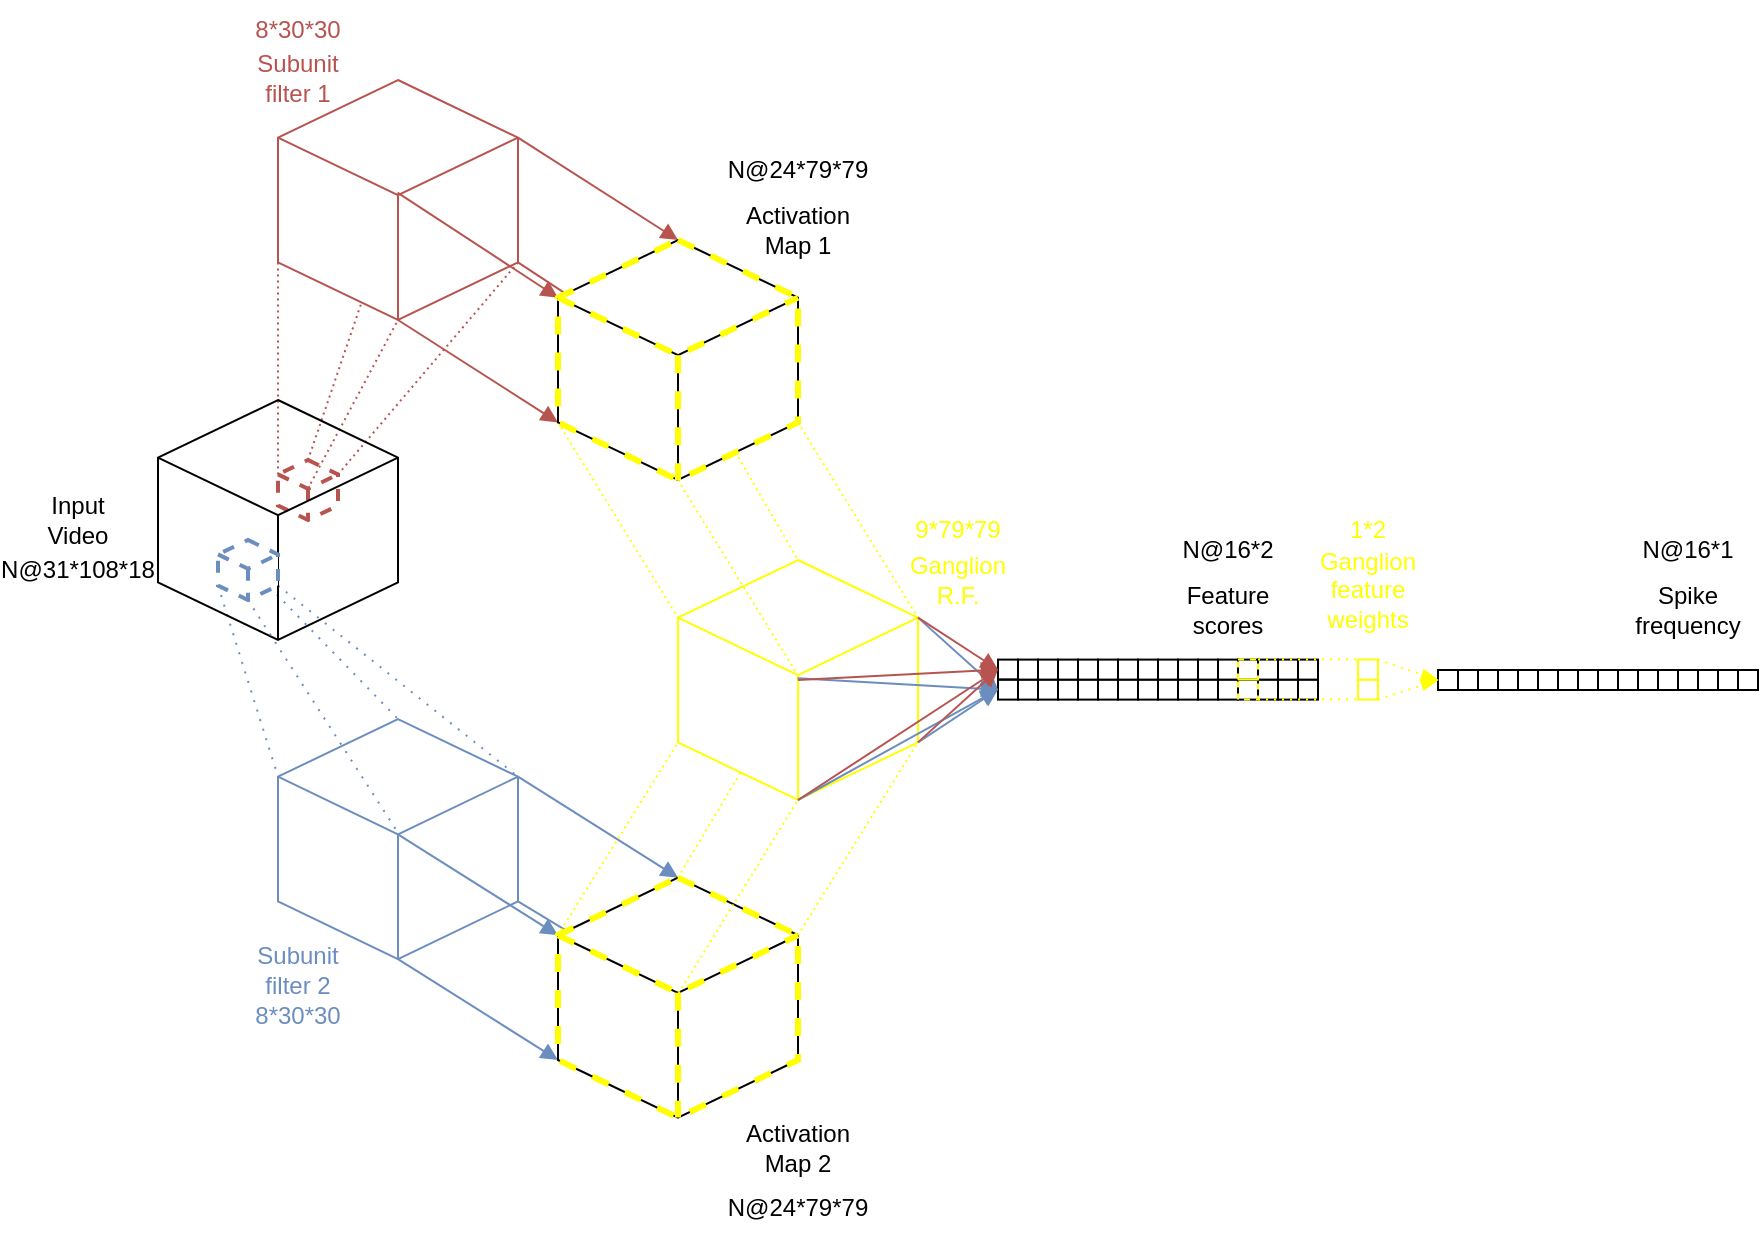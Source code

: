 <mxfile version="21.7.2" type="device">
  <diagram name="Page-1" id="P9_h08XneMgwSpBfJz6g">
    <mxGraphModel dx="1364" dy="749" grid="1" gridSize="10" guides="1" tooltips="1" connect="1" arrows="1" fold="1" page="1" pageScale="2" pageWidth="850" pageHeight="1100" math="0" shadow="0">
      <root>
        <mxCell id="0" />
        <mxCell id="1" parent="0" />
        <mxCell id="sGS4nasx2kBWRTP7ISPX-44" style="rounded=0;orthogonalLoop=1;jettySize=auto;html=1;entryX=0;entryY=0;entryDx=0;entryDy=28.809;entryPerimeter=0;endArrow=none;endFill=0;dashed=1;dashPattern=1 4;fillColor=#dae8fc;strokeColor=#6c8ebf;exitX=0;exitY=0;exitDx=0;exitDy=22.798;exitPerimeter=0;" edge="1" parent="1" source="llZTtqRXWTdCPuyKn7po-6" target="llZTtqRXWTdCPuyKn7po-7">
          <mxGeometry relative="1" as="geometry">
            <mxPoint x="130" y="530" as="sourcePoint" />
          </mxGeometry>
        </mxCell>
        <mxCell id="sGS4nasx2kBWRTP7ISPX-45" style="rounded=0;orthogonalLoop=1;jettySize=auto;html=1;entryX=0;entryY=0;entryDx=120;entryDy=28.809;entryPerimeter=0;exitX=0;exitY=0;exitDx=30.0;exitDy=22.798;exitPerimeter=0;endArrow=none;endFill=0;dashed=1;dashPattern=1 4;fillColor=#dae8fc;strokeColor=#6c8ebf;" edge="1" parent="1" source="llZTtqRXWTdCPuyKn7po-6" target="llZTtqRXWTdCPuyKn7po-7">
          <mxGeometry relative="1" as="geometry">
            <mxPoint x="175" y="450" as="sourcePoint" />
            <mxPoint x="300" y="516" as="targetPoint" />
          </mxGeometry>
        </mxCell>
        <mxCell id="sGS4nasx2kBWRTP7ISPX-46" style="rounded=0;orthogonalLoop=1;jettySize=auto;html=1;entryX=0.5;entryY=0;entryDx=0;entryDy=0;entryPerimeter=0;exitX=0.516;exitY=0.431;exitDx=0;exitDy=0;exitPerimeter=0;endArrow=none;endFill=0;dashed=1;dashPattern=1 4;fillColor=#dae8fc;strokeColor=#6c8ebf;" edge="1" parent="1" source="llZTtqRXWTdCPuyKn7po-6" target="llZTtqRXWTdCPuyKn7po-7">
          <mxGeometry relative="1" as="geometry">
            <mxPoint x="170" y="450" as="sourcePoint" />
            <mxPoint x="250" y="490" as="targetPoint" />
          </mxGeometry>
        </mxCell>
        <mxCell id="sGS4nasx2kBWRTP7ISPX-39" style="rounded=0;orthogonalLoop=1;jettySize=auto;html=1;entryX=0.501;entryY=0.477;entryDx=0;entryDy=0;entryPerimeter=0;exitX=0.5;exitY=0;exitDx=0;exitDy=0;exitPerimeter=0;strokeColor=#b85450;shadow=0;endArrow=none;endFill=0;strokeWidth=1;fillColor=#f8cecc;dashed=1;dashPattern=1 2;" edge="1" parent="1" source="llZTtqRXWTdCPuyKn7po-4" target="llZTtqRXWTdCPuyKn7po-5">
          <mxGeometry relative="1" as="geometry" />
        </mxCell>
        <mxCell id="llZTtqRXWTdCPuyKn7po-4" value="" style="html=1;whiteSpace=wrap;shape=isoCube2;backgroundOutline=1;isoAngle=15;fillColor=none;strokeColor=#b85450;dashed=1;strokeWidth=2;" parent="1" vertex="1">
          <mxGeometry x="180" y="390" width="30" height="30" as="geometry" />
        </mxCell>
        <mxCell id="sGS4nasx2kBWRTP7ISPX-41" style="rounded=0;orthogonalLoop=1;jettySize=auto;html=1;entryX=0;entryY=0;entryDx=120;entryDy=91.191;entryPerimeter=0;exitX=0;exitY=0;exitDx=30;exitDy=7.202;exitPerimeter=0;strokeColor=#b85450;shadow=0;endArrow=none;endFill=0;strokeWidth=1;fillColor=#f8cecc;dashed=1;dashPattern=1 2;" edge="1" parent="1" source="llZTtqRXWTdCPuyKn7po-4" target="llZTtqRXWTdCPuyKn7po-5">
          <mxGeometry relative="1" as="geometry">
            <mxPoint x="270" y="400" as="sourcePoint" />
            <mxPoint x="450" y="327" as="targetPoint" />
          </mxGeometry>
        </mxCell>
        <mxCell id="sGS4nasx2kBWRTP7ISPX-42" style="rounded=0;orthogonalLoop=1;jettySize=auto;html=1;strokeColor=#b85450;shadow=0;endArrow=none;endFill=0;strokeWidth=1;fillColor=#f8cecc;dashed=1;dashPattern=1 2;entryX=0;entryY=0;entryDx=0;entryDy=91.191;entryPerimeter=0;exitX=0;exitY=0;exitDx=0;exitDy=7.202;exitPerimeter=0;" edge="1" parent="1" source="llZTtqRXWTdCPuyKn7po-4" target="llZTtqRXWTdCPuyKn7po-5">
          <mxGeometry relative="1" as="geometry">
            <mxPoint x="255" y="420" as="sourcePoint" />
            <mxPoint x="260" y="270" as="targetPoint" />
          </mxGeometry>
        </mxCell>
        <mxCell id="sGS4nasx2kBWRTP7ISPX-43" style="rounded=0;orthogonalLoop=1;jettySize=auto;html=1;entryX=0.5;entryY=1;entryDx=0;entryDy=0;entryPerimeter=0;strokeColor=#b85450;shadow=0;endArrow=none;endFill=0;exitX=0.497;exitY=0.479;exitDx=0;exitDy=0;exitPerimeter=0;strokeWidth=1;fillColor=#f8cecc;dashed=1;dashPattern=1 2;" edge="1" parent="1" source="llZTtqRXWTdCPuyKn7po-4" target="llZTtqRXWTdCPuyKn7po-5">
          <mxGeometry relative="1" as="geometry">
            <mxPoint x="265" y="410" as="sourcePoint" />
            <mxPoint x="410" y="390" as="targetPoint" />
          </mxGeometry>
        </mxCell>
        <mxCell id="llZTtqRXWTdCPuyKn7po-5" value="" style="html=1;whiteSpace=wrap;shape=isoCube2;backgroundOutline=1;isoAngle=15;fillColor=default;strokeColor=#B85450;" parent="1" vertex="1">
          <mxGeometry x="180" y="200" width="120" height="120" as="geometry" />
        </mxCell>
        <mxCell id="llZTtqRXWTdCPuyKn7po-7" value="" style="html=1;whiteSpace=wrap;shape=isoCube2;backgroundOutline=1;isoAngle=15;fillColor=default;strokeColor=#6C8EBF;" parent="1" vertex="1">
          <mxGeometry x="180" y="519.52" width="120" height="120" as="geometry" />
        </mxCell>
        <mxCell id="sGS4nasx2kBWRTP7ISPX-48" style="rounded=0;orthogonalLoop=1;jettySize=auto;html=1;entryX=0;entryY=0;entryDx=0;entryDy=91.191;entryPerimeter=0;exitX=0.5;exitY=1;exitDx=0;exitDy=0;exitPerimeter=0;strokeColor=#b85450;shadow=0;endArrow=block;endFill=1;strokeWidth=1;fillColor=#f8cecc;" edge="1" parent="1" source="llZTtqRXWTdCPuyKn7po-5" target="llZTtqRXWTdCPuyKn7po-8">
          <mxGeometry relative="1" as="geometry">
            <mxPoint x="280" y="403" as="sourcePoint" />
            <mxPoint x="411" y="321" as="targetPoint" />
          </mxGeometry>
        </mxCell>
        <mxCell id="sGS4nasx2kBWRTP7ISPX-49" style="rounded=0;orthogonalLoop=1;jettySize=auto;html=1;entryX=0.499;entryY=0.53;entryDx=0;entryDy=0;entryPerimeter=0;exitX=0;exitY=0;exitDx=120;exitDy=91.191;exitPerimeter=0;strokeColor=#b85450;shadow=0;endArrow=block;endFill=1;strokeWidth=1;fillColor=#f8cecc;" edge="1" parent="1" source="llZTtqRXWTdCPuyKn7po-5" target="llZTtqRXWTdCPuyKn7po-8">
          <mxGeometry relative="1" as="geometry">
            <mxPoint x="410" y="360" as="sourcePoint" />
            <mxPoint x="480" y="396" as="targetPoint" />
          </mxGeometry>
        </mxCell>
        <mxCell id="sGS4nasx2kBWRTP7ISPX-50" style="rounded=0;orthogonalLoop=1;jettySize=auto;html=1;entryX=0;entryY=0;entryDx=0;entryDy=28.809;entryPerimeter=0;exitX=0.498;exitY=0.469;exitDx=0;exitDy=0;exitPerimeter=0;strokeColor=#b85450;shadow=0;endArrow=block;endFill=1;strokeWidth=1;fillColor=#f8cecc;" edge="1" parent="1" source="llZTtqRXWTdCPuyKn7po-5" target="llZTtqRXWTdCPuyKn7po-8">
          <mxGeometry relative="1" as="geometry">
            <mxPoint x="410" y="360" as="sourcePoint" />
            <mxPoint x="480" y="396" as="targetPoint" />
          </mxGeometry>
        </mxCell>
        <mxCell id="sGS4nasx2kBWRTP7ISPX-51" style="rounded=0;orthogonalLoop=1;jettySize=auto;html=1;entryX=0.5;entryY=0;entryDx=0;entryDy=0;entryPerimeter=0;exitX=0;exitY=0;exitDx=120;exitDy=28.809;exitPerimeter=0;strokeColor=#b85450;shadow=0;endArrow=block;endFill=1;strokeWidth=1;fillColor=#f8cecc;" edge="1" parent="1" source="llZTtqRXWTdCPuyKn7po-5" target="llZTtqRXWTdCPuyKn7po-8">
          <mxGeometry relative="1" as="geometry">
            <mxPoint x="410" y="307" as="sourcePoint" />
            <mxPoint x="480" y="344" as="targetPoint" />
          </mxGeometry>
        </mxCell>
        <mxCell id="sGS4nasx2kBWRTP7ISPX-52" style="rounded=0;orthogonalLoop=1;jettySize=auto;html=1;entryX=0;entryY=0;entryDx=0;entryDy=91.191;entryPerimeter=0;exitX=0.5;exitY=1;exitDx=0;exitDy=0;exitPerimeter=0;strokeColor=#6c8ebf;shadow=0;endArrow=block;endFill=1;strokeWidth=1;fillColor=#dae8fc;" edge="1" parent="1" source="llZTtqRXWTdCPuyKn7po-7" target="llZTtqRXWTdCPuyKn7po-9">
          <mxGeometry relative="1" as="geometry">
            <mxPoint x="400" y="536" as="sourcePoint" />
            <mxPoint x="470" y="572" as="targetPoint" />
          </mxGeometry>
        </mxCell>
        <mxCell id="sGS4nasx2kBWRTP7ISPX-53" style="rounded=0;orthogonalLoop=1;jettySize=auto;html=1;exitX=0;exitY=0;exitDx=120;exitDy=91.191;exitPerimeter=0;strokeColor=#6c8ebf;shadow=0;endArrow=block;endFill=1;strokeWidth=1;fillColor=#dae8fc;entryX=0.513;entryY=0.51;entryDx=0;entryDy=0;entryPerimeter=0;" edge="1" parent="1" source="llZTtqRXWTdCPuyKn7po-7" target="llZTtqRXWTdCPuyKn7po-9">
          <mxGeometry relative="1" as="geometry">
            <mxPoint x="450" y="512" as="sourcePoint" />
            <mxPoint x="520" y="560" as="targetPoint" />
          </mxGeometry>
        </mxCell>
        <mxCell id="sGS4nasx2kBWRTP7ISPX-54" style="rounded=0;orthogonalLoop=1;jettySize=auto;html=1;entryX=0;entryY=0;entryDx=0;entryDy=28.809;entryPerimeter=0;exitX=0.503;exitY=0.483;exitDx=0;exitDy=0;exitPerimeter=0;strokeColor=#6c8ebf;shadow=0;endArrow=block;endFill=1;strokeWidth=1;fillColor=#dae8fc;" edge="1" parent="1" source="llZTtqRXWTdCPuyKn7po-7" target="llZTtqRXWTdCPuyKn7po-9">
          <mxGeometry relative="1" as="geometry">
            <mxPoint x="400" y="483" as="sourcePoint" />
            <mxPoint x="470" y="520" as="targetPoint" />
          </mxGeometry>
        </mxCell>
        <mxCell id="sGS4nasx2kBWRTP7ISPX-55" style="rounded=0;orthogonalLoop=1;jettySize=auto;html=1;entryX=0.5;entryY=0;entryDx=0;entryDy=0;entryPerimeter=0;exitX=0;exitY=0;exitDx=120;exitDy=28.809;exitPerimeter=0;strokeColor=#6c8ebf;shadow=0;endArrow=block;endFill=1;strokeWidth=1;fillColor=#dae8fc;" edge="1" parent="1" source="llZTtqRXWTdCPuyKn7po-7" target="llZTtqRXWTdCPuyKn7po-9">
          <mxGeometry relative="1" as="geometry">
            <mxPoint x="450" y="460" as="sourcePoint" />
            <mxPoint x="520" y="496" as="targetPoint" />
          </mxGeometry>
        </mxCell>
        <mxCell id="llZTtqRXWTdCPuyKn7po-9" value="" style="html=1;whiteSpace=wrap;shape=isoCube2;backgroundOutline=1;isoAngle=15;fillColor=default;" parent="1" vertex="1">
          <mxGeometry x="320" y="598.81" width="120" height="120" as="geometry" />
        </mxCell>
        <mxCell id="sGS4nasx2kBWRTP7ISPX-57" value="" style="html=1;whiteSpace=wrap;shape=isoCube2;backgroundOutline=1;isoAngle=15;fillColor=none;strokeColor=#FFFF00;dashed=1;strokeWidth=3;" vertex="1" parent="1">
          <mxGeometry x="320" y="598.81" width="120" height="120" as="geometry" />
        </mxCell>
        <mxCell id="sGS4nasx2kBWRTP7ISPX-58" style="rounded=0;orthogonalLoop=1;jettySize=auto;html=1;entryX=0.5;entryY=0.483;entryDx=0;entryDy=0;entryPerimeter=0;exitX=0.5;exitY=0;exitDx=0;exitDy=0;exitPerimeter=0;strokeColor=#FFFF00;shadow=0;endArrow=none;endFill=0;strokeWidth=1;fillColor=#fff2cc;dashed=1;dashPattern=1 2;" edge="1" parent="1" source="sGS4nasx2kBWRTP7ISPX-57" target="llZTtqRXWTdCPuyKn7po-10">
          <mxGeometry relative="1" as="geometry">
            <mxPoint x="610" y="586" as="sourcePoint" />
            <mxPoint x="680" y="632" as="targetPoint" />
          </mxGeometry>
        </mxCell>
        <mxCell id="sGS4nasx2kBWRTP7ISPX-59" style="rounded=0;orthogonalLoop=1;jettySize=auto;html=1;exitX=0;exitY=0;exitDx=120;exitDy=28.809;exitPerimeter=0;strokeColor=#FFFF00;shadow=0;endArrow=none;endFill=0;strokeWidth=1;fillColor=#fff2cc;dashed=1;dashPattern=1 2;entryX=1.006;entryY=0.749;entryDx=0;entryDy=0;entryPerimeter=0;" edge="1" parent="1" source="sGS4nasx2kBWRTP7ISPX-57" target="llZTtqRXWTdCPuyKn7po-10">
          <mxGeometry relative="1" as="geometry">
            <mxPoint x="660" y="562" as="sourcePoint" />
            <mxPoint x="730" y="606" as="targetPoint" />
          </mxGeometry>
        </mxCell>
        <mxCell id="sGS4nasx2kBWRTP7ISPX-60" style="rounded=0;orthogonalLoop=1;jettySize=auto;html=1;entryX=0.5;entryY=1;entryDx=0;entryDy=0;entryPerimeter=0;exitX=0.503;exitY=0.481;exitDx=0;exitDy=0;exitPerimeter=0;strokeColor=#FFFF00;shadow=0;endArrow=none;endFill=0;strokeWidth=1;fillColor=#fff2cc;dashed=1;dashPattern=1 2;" edge="1" parent="1" source="sGS4nasx2kBWRTP7ISPX-57" target="llZTtqRXWTdCPuyKn7po-10">
          <mxGeometry relative="1" as="geometry">
            <mxPoint x="610" y="534" as="sourcePoint" />
            <mxPoint x="680" y="580" as="targetPoint" />
          </mxGeometry>
        </mxCell>
        <mxCell id="sGS4nasx2kBWRTP7ISPX-61" style="rounded=0;orthogonalLoop=1;jettySize=auto;html=1;entryX=0;entryY=0;entryDx=0;entryDy=91.191;entryPerimeter=0;exitX=0;exitY=0;exitDx=0;exitDy=28.809;exitPerimeter=0;strokeColor=#FFFF00;shadow=0;endArrow=none;endFill=0;strokeWidth=1;fillColor=#fff2cc;dashed=1;dashPattern=1 2;" edge="1" parent="1" source="sGS4nasx2kBWRTP7ISPX-57" target="llZTtqRXWTdCPuyKn7po-10">
          <mxGeometry relative="1" as="geometry">
            <mxPoint x="570" y="548.33" as="sourcePoint" />
            <mxPoint x="380" y="570.001" as="targetPoint" />
          </mxGeometry>
        </mxCell>
        <mxCell id="sGS4nasx2kBWRTP7ISPX-63" style="rounded=0;orthogonalLoop=1;jettySize=auto;html=1;exitX=0;exitY=0;exitDx=0;exitDy=91.191;exitPerimeter=0;strokeColor=#FFFF00;shadow=0;endArrow=none;endFill=0;strokeWidth=1;fillColor=#fff2cc;dashed=1;dashPattern=1 2;entryX=0;entryY=0;entryDx=0;entryDy=28.809;entryPerimeter=0;" edge="1" parent="1" source="sGS4nasx2kBWRTP7ISPX-56" target="llZTtqRXWTdCPuyKn7po-10">
          <mxGeometry relative="1" as="geometry">
            <mxPoint x="530" y="574" as="sourcePoint" />
            <mxPoint x="650" y="530" as="targetPoint" />
          </mxGeometry>
        </mxCell>
        <mxCell id="sGS4nasx2kBWRTP7ISPX-69" style="rounded=0;orthogonalLoop=1;jettySize=auto;html=1;exitX=0.5;exitY=0.473;exitDx=0;exitDy=0;exitPerimeter=0;strokeColor=#FFFF00;shadow=0;endArrow=none;endFill=0;strokeWidth=1;fillColor=#fff2cc;dashed=1;dashPattern=1 2;entryX=0.5;entryY=0;entryDx=0;entryDy=0;entryPerimeter=0;" edge="1" parent="1" source="sGS4nasx2kBWRTP7ISPX-56" target="llZTtqRXWTdCPuyKn7po-10">
          <mxGeometry relative="1" as="geometry">
            <mxPoint x="390" y="318" as="sourcePoint" />
            <mxPoint x="440" y="400" as="targetPoint" />
          </mxGeometry>
        </mxCell>
        <mxCell id="sGS4nasx2kBWRTP7ISPX-70" style="rounded=0;orthogonalLoop=1;jettySize=auto;html=1;exitX=0;exitY=0;exitDx=120;exitDy=91.191;exitPerimeter=0;strokeColor=#FFFF00;shadow=0;endArrow=none;endFill=0;strokeWidth=1;fillColor=#fff2cc;dashed=1;dashPattern=1 2;entryX=0;entryY=0;entryDx=120.0;entryDy=28.809;entryPerimeter=0;" edge="1" parent="1" source="sGS4nasx2kBWRTP7ISPX-56" target="llZTtqRXWTdCPuyKn7po-10">
          <mxGeometry relative="1" as="geometry">
            <mxPoint x="520" y="334" as="sourcePoint" />
            <mxPoint x="650" y="530" as="targetPoint" />
            <Array as="points" />
          </mxGeometry>
        </mxCell>
        <mxCell id="sGS4nasx2kBWRTP7ISPX-79" value="" style="whiteSpace=wrap;html=1;aspect=fixed;fillColor=none;" vertex="1" parent="1">
          <mxGeometry x="540" y="499.8" width="10" height="10" as="geometry" />
        </mxCell>
        <mxCell id="sGS4nasx2kBWRTP7ISPX-80" value="" style="whiteSpace=wrap;html=1;aspect=fixed;" vertex="1" parent="1">
          <mxGeometry x="550" y="499.8" width="10" height="10" as="geometry" />
        </mxCell>
        <mxCell id="sGS4nasx2kBWRTP7ISPX-81" value="" style="whiteSpace=wrap;html=1;aspect=fixed;" vertex="1" parent="1">
          <mxGeometry x="560" y="499.8" width="10" height="10" as="geometry" />
        </mxCell>
        <mxCell id="sGS4nasx2kBWRTP7ISPX-82" value="" style="whiteSpace=wrap;html=1;aspect=fixed;" vertex="1" parent="1">
          <mxGeometry x="570" y="499.8" width="10" height="10" as="geometry" />
        </mxCell>
        <mxCell id="sGS4nasx2kBWRTP7ISPX-83" value="" style="whiteSpace=wrap;html=1;aspect=fixed;" vertex="1" parent="1">
          <mxGeometry x="580" y="499.8" width="10" height="10" as="geometry" />
        </mxCell>
        <mxCell id="sGS4nasx2kBWRTP7ISPX-84" value="" style="whiteSpace=wrap;html=1;aspect=fixed;" vertex="1" parent="1">
          <mxGeometry x="590" y="499.8" width="10" height="10" as="geometry" />
        </mxCell>
        <mxCell id="sGS4nasx2kBWRTP7ISPX-85" value="" style="whiteSpace=wrap;html=1;aspect=fixed;" vertex="1" parent="1">
          <mxGeometry x="600" y="499.8" width="10" height="10" as="geometry" />
        </mxCell>
        <mxCell id="sGS4nasx2kBWRTP7ISPX-86" value="" style="whiteSpace=wrap;html=1;aspect=fixed;" vertex="1" parent="1">
          <mxGeometry x="610" y="499.8" width="10" height="10" as="geometry" />
        </mxCell>
        <mxCell id="sGS4nasx2kBWRTP7ISPX-87" value="" style="whiteSpace=wrap;html=1;aspect=fixed;" vertex="1" parent="1">
          <mxGeometry x="620" y="499.8" width="10" height="10" as="geometry" />
        </mxCell>
        <mxCell id="sGS4nasx2kBWRTP7ISPX-88" value="" style="whiteSpace=wrap;html=1;aspect=fixed;" vertex="1" parent="1">
          <mxGeometry x="630" y="499.8" width="10" height="10" as="geometry" />
        </mxCell>
        <mxCell id="sGS4nasx2kBWRTP7ISPX-89" value="" style="whiteSpace=wrap;html=1;aspect=fixed;" vertex="1" parent="1">
          <mxGeometry x="640" y="499.8" width="10" height="10" as="geometry" />
        </mxCell>
        <mxCell id="sGS4nasx2kBWRTP7ISPX-90" value="" style="whiteSpace=wrap;html=1;aspect=fixed;" vertex="1" parent="1">
          <mxGeometry x="650" y="499.8" width="10" height="10" as="geometry" />
        </mxCell>
        <mxCell id="sGS4nasx2kBWRTP7ISPX-91" value="" style="whiteSpace=wrap;html=1;aspect=fixed;" vertex="1" parent="1">
          <mxGeometry x="660" y="499.8" width="10" height="10" as="geometry" />
        </mxCell>
        <mxCell id="sGS4nasx2kBWRTP7ISPX-92" value="" style="whiteSpace=wrap;html=1;aspect=fixed;" vertex="1" parent="1">
          <mxGeometry x="670" y="499.8" width="10" height="10" as="geometry" />
        </mxCell>
        <mxCell id="sGS4nasx2kBWRTP7ISPX-93" value="" style="whiteSpace=wrap;html=1;aspect=fixed;" vertex="1" parent="1">
          <mxGeometry x="680" y="499.8" width="10" height="10" as="geometry" />
        </mxCell>
        <mxCell id="sGS4nasx2kBWRTP7ISPX-94" value="" style="whiteSpace=wrap;html=1;aspect=fixed;" vertex="1" parent="1">
          <mxGeometry x="690" y="499.8" width="10" height="10" as="geometry" />
        </mxCell>
        <mxCell id="sGS4nasx2kBWRTP7ISPX-95" value="" style="whiteSpace=wrap;html=1;aspect=fixed;fillColor=none;" vertex="1" parent="1">
          <mxGeometry x="540" y="489.8" width="10" height="10" as="geometry" />
        </mxCell>
        <mxCell id="sGS4nasx2kBWRTP7ISPX-96" value="" style="whiteSpace=wrap;html=1;aspect=fixed;" vertex="1" parent="1">
          <mxGeometry x="550" y="489.8" width="10" height="10" as="geometry" />
        </mxCell>
        <mxCell id="sGS4nasx2kBWRTP7ISPX-97" value="" style="whiteSpace=wrap;html=1;aspect=fixed;" vertex="1" parent="1">
          <mxGeometry x="560" y="489.8" width="10" height="10" as="geometry" />
        </mxCell>
        <mxCell id="sGS4nasx2kBWRTP7ISPX-98" value="" style="whiteSpace=wrap;html=1;aspect=fixed;" vertex="1" parent="1">
          <mxGeometry x="570" y="489.8" width="10" height="10" as="geometry" />
        </mxCell>
        <mxCell id="sGS4nasx2kBWRTP7ISPX-99" value="" style="whiteSpace=wrap;html=1;aspect=fixed;" vertex="1" parent="1">
          <mxGeometry x="580" y="489.8" width="10" height="10" as="geometry" />
        </mxCell>
        <mxCell id="sGS4nasx2kBWRTP7ISPX-100" value="" style="whiteSpace=wrap;html=1;aspect=fixed;" vertex="1" parent="1">
          <mxGeometry x="590" y="489.8" width="10" height="10" as="geometry" />
        </mxCell>
        <mxCell id="sGS4nasx2kBWRTP7ISPX-101" value="" style="whiteSpace=wrap;html=1;aspect=fixed;" vertex="1" parent="1">
          <mxGeometry x="600" y="489.8" width="10" height="10" as="geometry" />
        </mxCell>
        <mxCell id="sGS4nasx2kBWRTP7ISPX-102" value="" style="whiteSpace=wrap;html=1;aspect=fixed;" vertex="1" parent="1">
          <mxGeometry x="610" y="489.8" width="10" height="10" as="geometry" />
        </mxCell>
        <mxCell id="sGS4nasx2kBWRTP7ISPX-103" value="" style="whiteSpace=wrap;html=1;aspect=fixed;" vertex="1" parent="1">
          <mxGeometry x="620" y="489.8" width="10" height="10" as="geometry" />
        </mxCell>
        <mxCell id="sGS4nasx2kBWRTP7ISPX-104" value="" style="whiteSpace=wrap;html=1;aspect=fixed;" vertex="1" parent="1">
          <mxGeometry x="630" y="489.8" width="10" height="10" as="geometry" />
        </mxCell>
        <mxCell id="sGS4nasx2kBWRTP7ISPX-105" value="" style="whiteSpace=wrap;html=1;aspect=fixed;" vertex="1" parent="1">
          <mxGeometry x="640" y="489.8" width="10" height="10" as="geometry" />
        </mxCell>
        <mxCell id="sGS4nasx2kBWRTP7ISPX-106" value="" style="whiteSpace=wrap;html=1;aspect=fixed;" vertex="1" parent="1">
          <mxGeometry x="650" y="489.8" width="10" height="10" as="geometry" />
        </mxCell>
        <mxCell id="sGS4nasx2kBWRTP7ISPX-107" value="" style="whiteSpace=wrap;html=1;aspect=fixed;" vertex="1" parent="1">
          <mxGeometry x="660" y="489.8" width="10" height="10" as="geometry" />
        </mxCell>
        <mxCell id="sGS4nasx2kBWRTP7ISPX-108" value="" style="whiteSpace=wrap;html=1;aspect=fixed;" vertex="1" parent="1">
          <mxGeometry x="670" y="489.8" width="10" height="10" as="geometry" />
        </mxCell>
        <mxCell id="sGS4nasx2kBWRTP7ISPX-109" value="" style="whiteSpace=wrap;html=1;aspect=fixed;" vertex="1" parent="1">
          <mxGeometry x="680" y="489.8" width="10" height="10" as="geometry" />
        </mxCell>
        <mxCell id="sGS4nasx2kBWRTP7ISPX-110" value="" style="whiteSpace=wrap;html=1;aspect=fixed;" vertex="1" parent="1">
          <mxGeometry x="690" y="489.8" width="10" height="10" as="geometry" />
        </mxCell>
        <mxCell id="sGS4nasx2kBWRTP7ISPX-136" style="edgeStyle=orthogonalEdgeStyle;rounded=0;orthogonalLoop=1;jettySize=auto;html=1;exitX=0.5;exitY=0;exitDx=0;exitDy=0;entryX=0.5;entryY=1;entryDx=0;entryDy=0;" edge="1" parent="1" source="sGS4nasx2kBWRTP7ISPX-111" target="sGS4nasx2kBWRTP7ISPX-112">
          <mxGeometry relative="1" as="geometry" />
        </mxCell>
        <mxCell id="sGS4nasx2kBWRTP7ISPX-111" value="" style="whiteSpace=wrap;html=1;aspect=fixed;fillColor=#FFFFFF;strokeColor=#FFFF00;" vertex="1" parent="1">
          <mxGeometry x="720" y="499.8" width="10" height="10" as="geometry" />
        </mxCell>
        <mxCell id="sGS4nasx2kBWRTP7ISPX-112" value="" style="whiteSpace=wrap;html=1;aspect=fixed;fillColor=#FFFFFF;strokeColor=#FFFF00;" vertex="1" parent="1">
          <mxGeometry x="720" y="489.8" width="10" height="10" as="geometry" />
        </mxCell>
        <mxCell id="sGS4nasx2kBWRTP7ISPX-113" value="" style="whiteSpace=wrap;html=1;aspect=fixed;fillColor=none;strokeColor=#FFFF00;dashed=1;" vertex="1" parent="1">
          <mxGeometry x="660" y="499.8" width="10" height="10" as="geometry" />
        </mxCell>
        <mxCell id="sGS4nasx2kBWRTP7ISPX-114" value="" style="whiteSpace=wrap;html=1;aspect=fixed;fillColor=none;strokeColor=#FFFF00;dashed=1;" vertex="1" parent="1">
          <mxGeometry x="660" y="489.8" width="10" height="10" as="geometry" />
        </mxCell>
        <mxCell id="sGS4nasx2kBWRTP7ISPX-115" value="" style="endArrow=none;dashed=1;html=1;dashPattern=1 3;strokeWidth=1;rounded=0;exitX=1;exitY=1;exitDx=0;exitDy=0;entryX=0;entryY=1;entryDx=0;entryDy=0;fillColor=#fff2cc;strokeColor=#FFFF00;" edge="1" parent="1" source="sGS4nasx2kBWRTP7ISPX-113" target="sGS4nasx2kBWRTP7ISPX-111">
          <mxGeometry width="50" height="50" relative="1" as="geometry">
            <mxPoint x="620" y="539.8" as="sourcePoint" />
            <mxPoint x="670" y="489.8" as="targetPoint" />
          </mxGeometry>
        </mxCell>
        <mxCell id="sGS4nasx2kBWRTP7ISPX-116" value="" style="endArrow=none;dashed=1;html=1;dashPattern=1 3;strokeWidth=1;rounded=0;exitX=0;exitY=0;exitDx=0;exitDy=0;entryX=0;entryY=0;entryDx=0;entryDy=0;fillColor=#fff2cc;strokeColor=#FFFF00;" edge="1" parent="1" source="sGS4nasx2kBWRTP7ISPX-108" target="sGS4nasx2kBWRTP7ISPX-112">
          <mxGeometry width="50" height="50" relative="1" as="geometry">
            <mxPoint x="680" y="519.8" as="sourcePoint" />
            <mxPoint x="750" y="519.8" as="targetPoint" />
          </mxGeometry>
        </mxCell>
        <mxCell id="sGS4nasx2kBWRTP7ISPX-117" value="" style="whiteSpace=wrap;html=1;aspect=fixed;" vertex="1" parent="1">
          <mxGeometry x="760" y="495" width="10" height="10" as="geometry" />
        </mxCell>
        <mxCell id="sGS4nasx2kBWRTP7ISPX-118" value="" style="whiteSpace=wrap;html=1;aspect=fixed;" vertex="1" parent="1">
          <mxGeometry x="770" y="495" width="10" height="10" as="geometry" />
        </mxCell>
        <mxCell id="sGS4nasx2kBWRTP7ISPX-119" value="" style="whiteSpace=wrap;html=1;aspect=fixed;" vertex="1" parent="1">
          <mxGeometry x="780" y="495" width="10" height="10" as="geometry" />
        </mxCell>
        <mxCell id="sGS4nasx2kBWRTP7ISPX-120" value="" style="whiteSpace=wrap;html=1;aspect=fixed;" vertex="1" parent="1">
          <mxGeometry x="790" y="495" width="10" height="10" as="geometry" />
        </mxCell>
        <mxCell id="sGS4nasx2kBWRTP7ISPX-121" value="" style="whiteSpace=wrap;html=1;aspect=fixed;" vertex="1" parent="1">
          <mxGeometry x="800" y="495" width="10" height="10" as="geometry" />
        </mxCell>
        <mxCell id="sGS4nasx2kBWRTP7ISPX-122" value="" style="whiteSpace=wrap;html=1;aspect=fixed;" vertex="1" parent="1">
          <mxGeometry x="810" y="495" width="10" height="10" as="geometry" />
        </mxCell>
        <mxCell id="sGS4nasx2kBWRTP7ISPX-123" value="" style="whiteSpace=wrap;html=1;aspect=fixed;" vertex="1" parent="1">
          <mxGeometry x="820" y="495" width="10" height="10" as="geometry" />
        </mxCell>
        <mxCell id="sGS4nasx2kBWRTP7ISPX-124" value="" style="whiteSpace=wrap;html=1;aspect=fixed;" vertex="1" parent="1">
          <mxGeometry x="830" y="495" width="10" height="10" as="geometry" />
        </mxCell>
        <mxCell id="sGS4nasx2kBWRTP7ISPX-125" value="" style="whiteSpace=wrap;html=1;aspect=fixed;" vertex="1" parent="1">
          <mxGeometry x="840" y="495" width="10" height="10" as="geometry" />
        </mxCell>
        <mxCell id="sGS4nasx2kBWRTP7ISPX-126" value="" style="whiteSpace=wrap;html=1;aspect=fixed;" vertex="1" parent="1">
          <mxGeometry x="850" y="495" width="10" height="10" as="geometry" />
        </mxCell>
        <mxCell id="sGS4nasx2kBWRTP7ISPX-127" value="" style="whiteSpace=wrap;html=1;aspect=fixed;" vertex="1" parent="1">
          <mxGeometry x="860" y="495" width="10" height="10" as="geometry" />
        </mxCell>
        <mxCell id="sGS4nasx2kBWRTP7ISPX-128" value="" style="whiteSpace=wrap;html=1;aspect=fixed;" vertex="1" parent="1">
          <mxGeometry x="870" y="495" width="10" height="10" as="geometry" />
        </mxCell>
        <mxCell id="sGS4nasx2kBWRTP7ISPX-129" value="" style="whiteSpace=wrap;html=1;aspect=fixed;" vertex="1" parent="1">
          <mxGeometry x="880" y="495" width="10" height="10" as="geometry" />
        </mxCell>
        <mxCell id="sGS4nasx2kBWRTP7ISPX-130" value="" style="whiteSpace=wrap;html=1;aspect=fixed;" vertex="1" parent="1">
          <mxGeometry x="890" y="495" width="10" height="10" as="geometry" />
        </mxCell>
        <mxCell id="sGS4nasx2kBWRTP7ISPX-131" value="" style="whiteSpace=wrap;html=1;aspect=fixed;" vertex="1" parent="1">
          <mxGeometry x="900" y="495" width="10" height="10" as="geometry" />
        </mxCell>
        <mxCell id="sGS4nasx2kBWRTP7ISPX-132" value="" style="whiteSpace=wrap;html=1;aspect=fixed;" vertex="1" parent="1">
          <mxGeometry x="910" y="495" width="10" height="10" as="geometry" />
        </mxCell>
        <mxCell id="sGS4nasx2kBWRTP7ISPX-134" value="" style="endArrow=blockThin;dashed=1;html=1;dashPattern=1 3;strokeWidth=1;rounded=0;exitX=1;exitY=0;exitDx=0;exitDy=0;entryX=0;entryY=0.5;entryDx=0;entryDy=0;fillColor=#fff2cc;strokeColor=#FFFF00;endFill=1;" edge="1" parent="1" source="sGS4nasx2kBWRTP7ISPX-112" target="sGS4nasx2kBWRTP7ISPX-117">
          <mxGeometry width="50" height="50" relative="1" as="geometry">
            <mxPoint x="670" y="499.8" as="sourcePoint" />
            <mxPoint x="740" y="499.8" as="targetPoint" />
          </mxGeometry>
        </mxCell>
        <mxCell id="sGS4nasx2kBWRTP7ISPX-135" value="" style="endArrow=blockThin;dashed=1;html=1;dashPattern=1 3;strokeWidth=1;rounded=0;exitX=1;exitY=1;exitDx=0;exitDy=0;entryX=0;entryY=0.5;entryDx=0;entryDy=0;fillColor=#fff2cc;strokeColor=#FFFF00;endFill=1;" edge="1" parent="1" source="sGS4nasx2kBWRTP7ISPX-111" target="sGS4nasx2kBWRTP7ISPX-117">
          <mxGeometry width="50" height="50" relative="1" as="geometry">
            <mxPoint x="750" y="499.8" as="sourcePoint" />
            <mxPoint x="780" y="514.8" as="targetPoint" />
          </mxGeometry>
        </mxCell>
        <mxCell id="llZTtqRXWTdCPuyKn7po-8" value="" style="html=1;whiteSpace=wrap;shape=isoCube2;backgroundOutline=1;isoAngle=15;fillColor=default;" parent="1" vertex="1">
          <mxGeometry x="320" y="280" width="120" height="120" as="geometry" />
        </mxCell>
        <mxCell id="sGS4nasx2kBWRTP7ISPX-56" value="" style="html=1;whiteSpace=wrap;shape=isoCube2;backgroundOutline=1;isoAngle=15;fillColor=none;strokeColor=#FFFF00;strokeWidth=3;dashed=1;" vertex="1" parent="1">
          <mxGeometry x="320" y="280" width="120" height="120" as="geometry" />
        </mxCell>
        <mxCell id="llZTtqRXWTdCPuyKn7po-3" value="" style="html=1;whiteSpace=wrap;shape=isoCube2;backgroundOutline=1;isoAngle=15;fillColor=none;" parent="1" vertex="1">
          <mxGeometry x="120" y="360" width="120" height="120" as="geometry" />
        </mxCell>
        <mxCell id="llZTtqRXWTdCPuyKn7po-10" value="" style="html=1;whiteSpace=wrap;shape=isoCube2;backgroundOutline=1;isoAngle=15;fillColor=#FFFFFF;strokeColor=#FFFF00;" parent="1" vertex="1">
          <mxGeometry x="380" y="440" width="120" height="120" as="geometry" />
        </mxCell>
        <mxCell id="sGS4nasx2kBWRTP7ISPX-68" style="rounded=0;orthogonalLoop=1;jettySize=auto;html=1;exitX=0.5;exitY=1;exitDx=0;exitDy=0;exitPerimeter=0;strokeColor=#FFFF00;shadow=0;endArrow=none;endFill=0;strokeWidth=1;fillColor=#fff2cc;dashed=1;dashPattern=1 2;entryX=0.496;entryY=0.475;entryDx=0;entryDy=0;entryPerimeter=0;" edge="1" parent="1" source="sGS4nasx2kBWRTP7ISPX-56" target="llZTtqRXWTdCPuyKn7po-10">
          <mxGeometry relative="1" as="geometry">
            <mxPoint x="470" y="410" as="sourcePoint" />
            <mxPoint x="600" y="606" as="targetPoint" />
            <Array as="points" />
          </mxGeometry>
        </mxCell>
        <mxCell id="sGS4nasx2kBWRTP7ISPX-47" style="rounded=0;orthogonalLoop=1;jettySize=auto;html=1;entryX=0.503;entryY=0.478;entryDx=0;entryDy=0;entryPerimeter=0;exitX=0.5;exitY=1;exitDx=0;exitDy=0;exitPerimeter=0;endArrow=none;endFill=0;dashed=1;dashPattern=1 4;fillColor=#dae8fc;strokeColor=#6c8ebf;" edge="1" parent="1" source="llZTtqRXWTdCPuyKn7po-6" target="llZTtqRXWTdCPuyKn7po-7">
          <mxGeometry relative="1" as="geometry">
            <mxPoint x="190" y="427" as="sourcePoint" />
            <mxPoint x="350" y="440" as="targetPoint" />
          </mxGeometry>
        </mxCell>
        <mxCell id="llZTtqRXWTdCPuyKn7po-6" value="" style="html=1;whiteSpace=wrap;shape=isoCube2;backgroundOutline=1;isoAngle=15;fillColor=default;strokeColor=#6c8ebf;dashed=1;strokeWidth=2;" parent="1" vertex="1">
          <mxGeometry x="150" y="430" width="30" height="30" as="geometry" />
        </mxCell>
        <mxCell id="sGS4nasx2kBWRTP7ISPX-71" style="rounded=0;orthogonalLoop=1;jettySize=auto;html=1;entryX=0;entryY=0.5;entryDx=0;entryDy=0;exitX=0.5;exitY=1;exitDx=0;exitDy=0;exitPerimeter=0;strokeColor=#6c8ebf;shadow=0;endArrow=block;endFill=1;strokeWidth=1;fillColor=#dae8fc;" edge="1" parent="1" source="llZTtqRXWTdCPuyKn7po-10" target="sGS4nasx2kBWRTP7ISPX-79">
          <mxGeometry relative="1" as="geometry">
            <mxPoint x="640" y="530" as="sourcePoint" />
            <mxPoint x="780.0" y="525" as="targetPoint" />
          </mxGeometry>
        </mxCell>
        <mxCell id="sGS4nasx2kBWRTP7ISPX-72" style="rounded=0;orthogonalLoop=1;jettySize=auto;html=1;entryX=0;entryY=0.5;entryDx=0;entryDy=0;exitX=0;exitY=0;exitDx=120;exitDy=91.191;exitPerimeter=0;strokeColor=#6c8ebf;shadow=0;endArrow=block;endFill=1;strokeWidth=1;fillColor=#dae8fc;" edge="1" parent="1" source="llZTtqRXWTdCPuyKn7po-10" target="sGS4nasx2kBWRTP7ISPX-79">
          <mxGeometry relative="1" as="geometry">
            <mxPoint x="640" y="560" as="sourcePoint" />
            <mxPoint x="760.0" y="505" as="targetPoint" />
          </mxGeometry>
        </mxCell>
        <mxCell id="sGS4nasx2kBWRTP7ISPX-73" style="rounded=0;orthogonalLoop=1;jettySize=auto;html=1;entryX=0;entryY=0.5;entryDx=0;entryDy=0;strokeColor=#6c8ebf;shadow=0;endArrow=block;endFill=1;strokeWidth=1;fillColor=#dae8fc;exitX=0.498;exitY=0.493;exitDx=0;exitDy=0;exitPerimeter=0;" edge="1" parent="1" source="llZTtqRXWTdCPuyKn7po-10" target="sGS4nasx2kBWRTP7ISPX-79">
          <mxGeometry relative="1" as="geometry">
            <mxPoint x="640" y="560" as="sourcePoint" />
            <mxPoint x="780.0" y="515" as="targetPoint" />
          </mxGeometry>
        </mxCell>
        <mxCell id="sGS4nasx2kBWRTP7ISPX-74" style="rounded=0;orthogonalLoop=1;jettySize=auto;html=1;entryX=0;entryY=0.5;entryDx=0;entryDy=0;strokeColor=#6c8ebf;shadow=0;endArrow=block;endFill=1;strokeWidth=1;fillColor=#dae8fc;exitX=0;exitY=0;exitDx=120;exitDy=28.809;exitPerimeter=0;" edge="1" parent="1" source="llZTtqRXWTdCPuyKn7po-10" target="sGS4nasx2kBWRTP7ISPX-79">
          <mxGeometry relative="1" as="geometry">
            <mxPoint x="640" y="509" as="sourcePoint" />
            <mxPoint x="760.0" y="495" as="targetPoint" />
          </mxGeometry>
        </mxCell>
        <mxCell id="sGS4nasx2kBWRTP7ISPX-75" style="rounded=0;orthogonalLoop=1;jettySize=auto;html=1;entryX=0;entryY=0.5;entryDx=0;entryDy=0;exitX=0.5;exitY=1;exitDx=0;exitDy=0;exitPerimeter=0;strokeColor=#b85450;shadow=0;endArrow=block;endFill=1;strokeWidth=1;fillColor=#f8cecc;" edge="1" parent="1" source="llZTtqRXWTdCPuyKn7po-10" target="sGS4nasx2kBWRTP7ISPX-95">
          <mxGeometry relative="1" as="geometry">
            <mxPoint x="670" y="567" as="sourcePoint" />
            <mxPoint x="780.0" y="515" as="targetPoint" />
          </mxGeometry>
        </mxCell>
        <mxCell id="sGS4nasx2kBWRTP7ISPX-76" style="rounded=0;orthogonalLoop=1;jettySize=auto;html=1;entryX=0;entryY=0.5;entryDx=0;entryDy=0;exitX=0.5;exitY=0.5;exitDx=0;exitDy=0;exitPerimeter=0;strokeColor=#b85450;shadow=0;endArrow=block;endFill=1;strokeWidth=1;fillColor=#f8cecc;" edge="1" parent="1" source="llZTtqRXWTdCPuyKn7po-10" target="sGS4nasx2kBWRTP7ISPX-95">
          <mxGeometry relative="1" as="geometry">
            <mxPoint x="640" y="560" as="sourcePoint" />
            <mxPoint x="780.01" y="505.01" as="targetPoint" />
          </mxGeometry>
        </mxCell>
        <mxCell id="sGS4nasx2kBWRTP7ISPX-77" style="rounded=0;orthogonalLoop=1;jettySize=auto;html=1;entryX=0;entryY=0.5;entryDx=0;entryDy=0;exitX=0;exitY=0;exitDx=120;exitDy=28.809;exitPerimeter=0;strokeColor=#b85450;shadow=0;endArrow=block;endFill=1;strokeWidth=1;fillColor=#f8cecc;" edge="1" parent="1" source="llZTtqRXWTdCPuyKn7po-10" target="sGS4nasx2kBWRTP7ISPX-95">
          <mxGeometry relative="1" as="geometry">
            <mxPoint x="640" y="510" as="sourcePoint" />
            <mxPoint x="760.0" y="485" as="targetPoint" />
          </mxGeometry>
        </mxCell>
        <mxCell id="sGS4nasx2kBWRTP7ISPX-78" style="rounded=0;orthogonalLoop=1;jettySize=auto;html=1;entryX=0;entryY=0.5;entryDx=0;entryDy=0;exitX=0;exitY=0;exitDx=120;exitDy=91.191;exitPerimeter=0;strokeColor=#b85450;shadow=0;endArrow=block;endFill=1;strokeWidth=1;fillColor=#f8cecc;" edge="1" parent="1" source="llZTtqRXWTdCPuyKn7po-10" target="sGS4nasx2kBWRTP7ISPX-95">
          <mxGeometry relative="1" as="geometry">
            <mxPoint x="690" y="484" as="sourcePoint" />
            <mxPoint x="760.0" y="495" as="targetPoint" />
          </mxGeometry>
        </mxCell>
        <mxCell id="sGS4nasx2kBWRTP7ISPX-137" value="&lt;div&gt;Input&lt;/div&gt;&lt;div&gt;Video&lt;br&gt;&lt;/div&gt;" style="text;html=1;strokeColor=none;fillColor=none;align=center;verticalAlign=middle;whiteSpace=wrap;rounded=0;" vertex="1" parent="1">
          <mxGeometry x="50" y="405" width="60" height="30" as="geometry" />
        </mxCell>
        <mxCell id="sGS4nasx2kBWRTP7ISPX-138" value="&lt;font color=&quot;#b85450&quot;&gt;Subunit filter 1&lt;/font&gt;" style="text;html=1;strokeColor=none;fillColor=none;align=center;verticalAlign=middle;whiteSpace=wrap;rounded=0;" vertex="1" parent="1">
          <mxGeometry x="160" y="184" width="60" height="30" as="geometry" />
        </mxCell>
        <mxCell id="sGS4nasx2kBWRTP7ISPX-139" value="&lt;font color=&quot;#6c8ebf&quot;&gt;Subunit filter 2&lt;br&gt;&lt;/font&gt;" style="text;html=1;strokeColor=none;fillColor=none;align=center;verticalAlign=middle;whiteSpace=wrap;rounded=0;" vertex="1" parent="1">
          <mxGeometry x="160" y="630" width="60" height="30" as="geometry" />
        </mxCell>
        <mxCell id="sGS4nasx2kBWRTP7ISPX-140" value="&lt;div&gt;Activation&lt;/div&gt;&lt;div&gt;Map 1&lt;br&gt;&lt;/div&gt;" style="text;html=1;strokeColor=none;fillColor=none;align=center;verticalAlign=middle;whiteSpace=wrap;rounded=0;" vertex="1" parent="1">
          <mxGeometry x="410" y="260" width="60" height="30" as="geometry" />
        </mxCell>
        <mxCell id="sGS4nasx2kBWRTP7ISPX-141" value="&lt;div&gt;Activation&lt;/div&gt;&lt;div&gt;Map 2&lt;br&gt;&lt;/div&gt;" style="text;html=1;strokeColor=none;fillColor=none;align=center;verticalAlign=middle;whiteSpace=wrap;rounded=0;" vertex="1" parent="1">
          <mxGeometry x="410" y="718.81" width="60" height="30" as="geometry" />
        </mxCell>
        <mxCell id="sGS4nasx2kBWRTP7ISPX-142" value="&lt;div&gt;&lt;font color=&quot;#ffff00&quot;&gt;Ganglion &lt;br&gt;&lt;/font&gt;&lt;/div&gt;&lt;div&gt;&lt;font color=&quot;#ffff00&quot;&gt;R.F.&lt;br&gt;&lt;/font&gt;&lt;/div&gt;" style="text;html=1;strokeColor=none;fillColor=none;align=center;verticalAlign=middle;whiteSpace=wrap;rounded=0;" vertex="1" parent="1">
          <mxGeometry x="490" y="435.0" width="60" height="30" as="geometry" />
        </mxCell>
        <mxCell id="sGS4nasx2kBWRTP7ISPX-143" value="&lt;div&gt;&lt;font color=&quot;#ffff00&quot;&gt;Ganglion &lt;br&gt;&lt;/font&gt;&lt;/div&gt;&lt;div&gt;&lt;font color=&quot;#ffff00&quot;&gt;feature weights&lt;br&gt;&lt;/font&gt;&lt;/div&gt;" style="text;html=1;strokeColor=none;fillColor=none;align=center;verticalAlign=middle;whiteSpace=wrap;rounded=0;" vertex="1" parent="1">
          <mxGeometry x="695" y="440" width="60" height="30" as="geometry" />
        </mxCell>
        <mxCell id="sGS4nasx2kBWRTP7ISPX-144" value="Spike frequency" style="text;html=1;strokeColor=none;fillColor=none;align=center;verticalAlign=middle;whiteSpace=wrap;rounded=0;" vertex="1" parent="1">
          <mxGeometry x="855" y="450" width="60" height="30" as="geometry" />
        </mxCell>
        <mxCell id="sGS4nasx2kBWRTP7ISPX-145" value="&lt;div&gt;Feature&lt;/div&gt;&lt;div&gt;scores&lt;br&gt;&lt;/div&gt;" style="text;html=1;strokeColor=none;fillColor=none;align=center;verticalAlign=middle;whiteSpace=wrap;rounded=0;" vertex="1" parent="1">
          <mxGeometry x="620" y="450" width="70" height="30" as="geometry" />
        </mxCell>
        <mxCell id="sGS4nasx2kBWRTP7ISPX-146" value="N@31*108*18" style="text;html=1;strokeColor=none;fillColor=none;align=center;verticalAlign=middle;whiteSpace=wrap;rounded=0;" vertex="1" parent="1">
          <mxGeometry x="50" y="430" width="60" height="30" as="geometry" />
        </mxCell>
        <mxCell id="sGS4nasx2kBWRTP7ISPX-147" value="&lt;font color=&quot;#b85450&quot;&gt;8*30*30&lt;/font&gt;" style="text;html=1;strokeColor=none;fillColor=none;align=center;verticalAlign=middle;whiteSpace=wrap;rounded=0;" vertex="1" parent="1">
          <mxGeometry x="160" y="160" width="60" height="30" as="geometry" />
        </mxCell>
        <mxCell id="sGS4nasx2kBWRTP7ISPX-148" value="N@24*79*79" style="text;html=1;strokeColor=none;fillColor=none;align=center;verticalAlign=middle;whiteSpace=wrap;rounded=0;" vertex="1" parent="1">
          <mxGeometry x="410" y="230" width="60" height="30" as="geometry" />
        </mxCell>
        <mxCell id="sGS4nasx2kBWRTP7ISPX-149" value="N@24*79*79" style="text;html=1;strokeColor=none;fillColor=none;align=center;verticalAlign=middle;whiteSpace=wrap;rounded=0;" vertex="1" parent="1">
          <mxGeometry x="410" y="748.81" width="60" height="30" as="geometry" />
        </mxCell>
        <mxCell id="sGS4nasx2kBWRTP7ISPX-150" value="&lt;font color=&quot;#ffff00&quot;&gt;9*79*79&lt;/font&gt;" style="text;html=1;strokeColor=none;fillColor=none;align=center;verticalAlign=middle;whiteSpace=wrap;rounded=0;" vertex="1" parent="1">
          <mxGeometry x="490" y="410" width="60" height="30" as="geometry" />
        </mxCell>
        <mxCell id="sGS4nasx2kBWRTP7ISPX-151" value="N@16*2" style="text;html=1;strokeColor=none;fillColor=none;align=center;verticalAlign=middle;whiteSpace=wrap;rounded=0;" vertex="1" parent="1">
          <mxGeometry x="625" y="420" width="60" height="30" as="geometry" />
        </mxCell>
        <mxCell id="sGS4nasx2kBWRTP7ISPX-152" value="N@16*1" style="text;html=1;strokeColor=none;fillColor=none;align=center;verticalAlign=middle;whiteSpace=wrap;rounded=0;" vertex="1" parent="1">
          <mxGeometry x="855" y="420" width="60" height="30" as="geometry" />
        </mxCell>
        <mxCell id="sGS4nasx2kBWRTP7ISPX-153" value="&lt;font color=&quot;#ffff00&quot;&gt;1*2&lt;/font&gt;" style="text;html=1;strokeColor=none;fillColor=none;align=center;verticalAlign=middle;whiteSpace=wrap;rounded=0;" vertex="1" parent="1">
          <mxGeometry x="695" y="410" width="60" height="30" as="geometry" />
        </mxCell>
        <mxCell id="sGS4nasx2kBWRTP7ISPX-154" value="&lt;div&gt;&lt;font color=&quot;#6c8ebf&quot;&gt;8*30*30&lt;/font&gt;&lt;/div&gt;&lt;div&gt;&lt;font color=&quot;#6c8ebf&quot;&gt;&lt;br&gt;&lt;/font&gt;&lt;/div&gt;" style="text;html=1;strokeColor=none;fillColor=none;align=center;verticalAlign=middle;whiteSpace=wrap;rounded=0;" vertex="1" parent="1">
          <mxGeometry x="160" y="660" width="60" height="30" as="geometry" />
        </mxCell>
      </root>
    </mxGraphModel>
  </diagram>
</mxfile>
